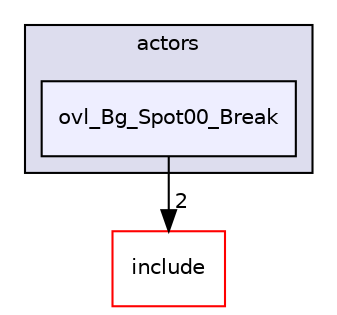 digraph "src/overlays/actors/ovl_Bg_Spot00_Break" {
  compound=true
  node [ fontsize="10", fontname="Helvetica"];
  edge [ labelfontsize="10", labelfontname="Helvetica"];
  subgraph clusterdir_e93473484be31ce7bcb356bd643a22f8 {
    graph [ bgcolor="#ddddee", pencolor="black", label="actors" fontname="Helvetica", fontsize="10", URL="dir_e93473484be31ce7bcb356bd643a22f8.html"]
  dir_2f3bc9277a0089790e8b40f0bede6a4c [shape=box, label="ovl_Bg_Spot00_Break", style="filled", fillcolor="#eeeeff", pencolor="black", URL="dir_2f3bc9277a0089790e8b40f0bede6a4c.html"];
  }
  dir_d44c64559bbebec7f509842c48db8b23 [shape=box label="include" fillcolor="white" style="filled" color="red" URL="dir_d44c64559bbebec7f509842c48db8b23.html"];
  dir_2f3bc9277a0089790e8b40f0bede6a4c->dir_d44c64559bbebec7f509842c48db8b23 [headlabel="2", labeldistance=1.5 headhref="dir_000100_000000.html"];
}
